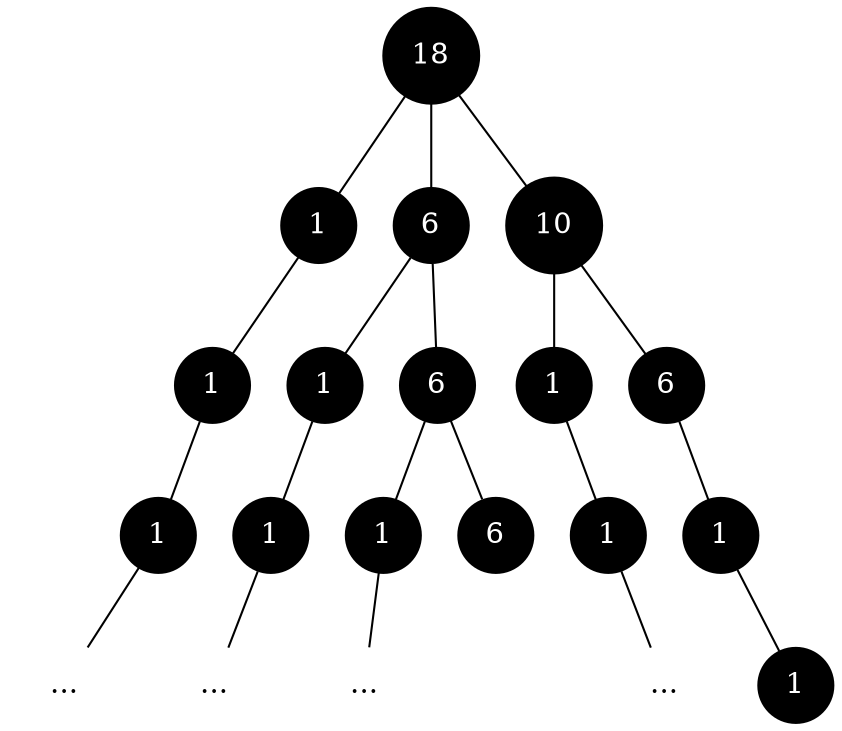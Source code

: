 graph coins {
	node [shape=circle fontcolor=white style=filled fillcolor=black];
	total [label="18"];
	one1 [label="1"];
	one2 [label="1"];
	one3 [label="1"];
	one4 [label="1"];
	one5 [label="1"];
	oneA [label="1"];
	oneB [label="1"];
	oneC [label="1"];
	oneD [label="1"];
	oneE [label="1"];
	etc1 [shape=plaintext fontcolor=black style="" label="..."];
	etc2 [shape=plaintext fontcolor=black style="" label="..."];
	etc3 [shape=plaintext fontcolor=black style="" label="..."];
	etc4 [shape=plaintext fontcolor=black style="" label="..."];
	empty [shape=plaintext style="" label=" "];
	six1 [label="6"];
	six2 [label="6"];
	six3 [label="6"];
	six4 [label="6"];
	ten [label="10"];
	total--one1;
	total--six1;
	total--ten;
	{rank=same;
		one1--six1--ten [style=invis];
	}
	one1--one2;
	six1--oneA;
	six1--six2;
	ten--oneB;
	ten--six3;
	{rank=same;
		one2--oneA--six2--oneB--six3 [style=invis];
	}
	one2--one3;
	oneA--oneC;
	six2--oneD;
	six2--six4;
	oneB--oneE;
	six3--one4;
	{rank=same;
		one3--oneC--oneD--six4--oneE--one4 [style=invis];
	}
	one3--etc1;
	oneC--etc2;
	oneD--etc3;
	six4--empty [style=invis];
	oneE--etc4;
	one4--one5;
	{rank=same;
		etc1--etc2--etc3--empty--etc4--one5 [style=invis];
	}
}
